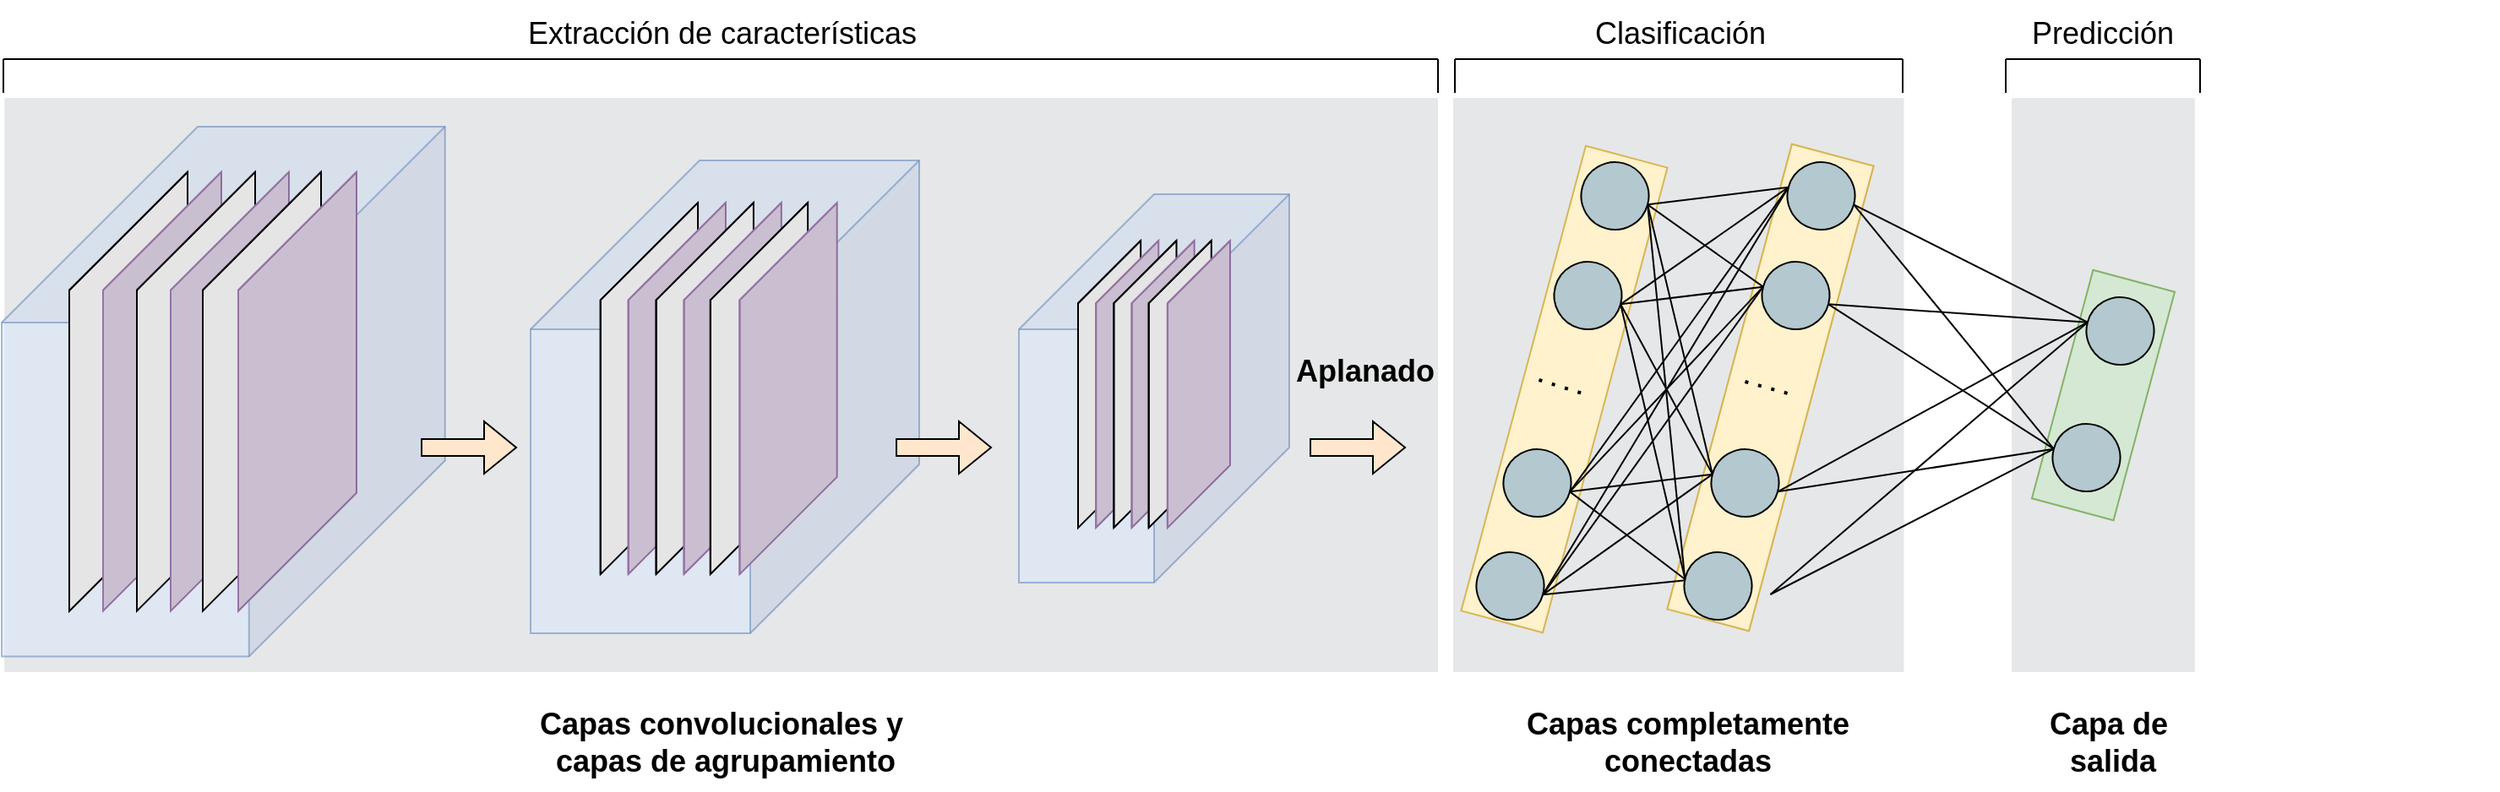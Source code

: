 <mxfile version="24.7.6">
  <diagram name="Page-1" id="Joce6e6T_6m52vz_l7Z_">
    <mxGraphModel dx="2194" dy="1058" grid="1" gridSize="10" guides="1" tooltips="1" connect="1" arrows="1" fold="1" page="1" pageScale="1" pageWidth="70" pageHeight="120" math="1" shadow="0">
      <root>
        <mxCell id="0" />
        <mxCell id="1" parent="0" />
        <mxCell id="L7A9VUnb_QCNfGNs0-5k-71" value="" style="group;rotation=0;" vertex="1" connectable="0" parent="1">
          <mxGeometry x="160.002" y="-252.003" width="540" height="384.97" as="geometry" />
        </mxCell>
        <mxCell id="L7A9VUnb_QCNfGNs0-5k-144" value="" style="group" vertex="1" connectable="0" parent="L7A9VUnb_QCNfGNs0-5k-71">
          <mxGeometry x="-937.002" y="30.963" width="850" height="286.96" as="geometry" />
        </mxCell>
        <mxCell id="L7A9VUnb_QCNfGNs0-5k-155" value="" style="rounded=0;whiteSpace=wrap;html=1;fillColor=#e6e7e8;strokeColor=none;" vertex="1" parent="L7A9VUnb_QCNfGNs0-5k-144">
          <mxGeometry x="1.63" y="-55.96" width="848.37" height="339.93" as="geometry" />
        </mxCell>
        <mxCell id="L7A9VUnb_QCNfGNs0-5k-118" value="" style="shape=cube;whiteSpace=wrap;html=1;boundedLbl=1;backgroundOutline=1;darkOpacity=0.05;darkOpacity2=0.1;flipH=1;size=116;fillColor=#dae8fc;strokeColor=#6c8ebf;opacity=60;" vertex="1" parent="L7A9VUnb_QCNfGNs0-5k-144">
          <mxGeometry y="-38.96" width="262.37" height="313.77" as="geometry" />
        </mxCell>
        <mxCell id="L7A9VUnb_QCNfGNs0-5k-90" value="" style="shape=cube;whiteSpace=wrap;html=1;boundedLbl=1;backgroundOutline=1;darkOpacity=0.05;darkOpacity2=0.1;flipH=1;size=70;" vertex="1" parent="L7A9VUnb_QCNfGNs0-5k-144">
          <mxGeometry x="40" y="-12.08" width="70" height="260" as="geometry" />
        </mxCell>
        <mxCell id="L7A9VUnb_QCNfGNs0-5k-98" value="" style="shape=cube;whiteSpace=wrap;html=1;boundedLbl=1;backgroundOutline=1;darkOpacity=0.05;darkOpacity2=0.1;flipH=1;size=70;fillColor=#e1d5e7;strokeColor=#9673a6;" vertex="1" parent="L7A9VUnb_QCNfGNs0-5k-144">
          <mxGeometry x="60" y="-12.15" width="70" height="260" as="geometry" />
        </mxCell>
        <mxCell id="L7A9VUnb_QCNfGNs0-5k-99" value="" style="shape=cube;whiteSpace=wrap;html=1;boundedLbl=1;backgroundOutline=1;darkOpacity=0.05;darkOpacity2=0.1;flipH=1;size=70;" vertex="1" parent="L7A9VUnb_QCNfGNs0-5k-144">
          <mxGeometry x="80" y="-12.15" width="70" height="260" as="geometry" />
        </mxCell>
        <mxCell id="L7A9VUnb_QCNfGNs0-5k-100" value="" style="shape=cube;whiteSpace=wrap;html=1;boundedLbl=1;backgroundOutline=1;darkOpacity=0.05;darkOpacity2=0.1;flipH=1;size=70;fillColor=#e1d5e7;strokeColor=#9673a6;" vertex="1" parent="L7A9VUnb_QCNfGNs0-5k-144">
          <mxGeometry x="100" y="-12.15" width="70" height="260" as="geometry" />
        </mxCell>
        <mxCell id="L7A9VUnb_QCNfGNs0-5k-101" value="" style="shape=cube;whiteSpace=wrap;html=1;boundedLbl=1;backgroundOutline=1;darkOpacity=0.05;darkOpacity2=0.1;flipH=1;size=70;" vertex="1" parent="L7A9VUnb_QCNfGNs0-5k-144">
          <mxGeometry x="119" y="-12.15" width="70" height="260" as="geometry" />
        </mxCell>
        <mxCell id="L7A9VUnb_QCNfGNs0-5k-102" value="" style="shape=cube;whiteSpace=wrap;html=1;boundedLbl=1;backgroundOutline=1;darkOpacity=0.05;darkOpacity2=0.1;flipH=1;size=70;fillColor=#e1d5e7;strokeColor=#9673a6;" vertex="1" parent="L7A9VUnb_QCNfGNs0-5k-144">
          <mxGeometry x="140" y="-12.08" width="70" height="260" as="geometry" />
        </mxCell>
        <mxCell id="L7A9VUnb_QCNfGNs0-5k-147" value="" style="group" vertex="1" connectable="0" parent="L7A9VUnb_QCNfGNs0-5k-144">
          <mxGeometry x="313" y="-18.96" width="510" height="290" as="geometry" />
        </mxCell>
        <mxCell id="L7A9VUnb_QCNfGNs0-5k-146" value="" style="shape=cube;whiteSpace=wrap;html=1;boundedLbl=1;backgroundOutline=1;darkOpacity=0.05;darkOpacity2=0.1;flipH=1;size=100;fillColor=#dae8fc;strokeColor=#6c8ebf;opacity=60;" vertex="1" parent="L7A9VUnb_QCNfGNs0-5k-147">
          <mxGeometry width="230" height="280" as="geometry" />
        </mxCell>
        <mxCell id="L7A9VUnb_QCNfGNs0-5k-105" value="" style="shape=cube;whiteSpace=wrap;html=1;boundedLbl=1;backgroundOutline=1;darkOpacity=0.05;darkOpacity2=0.1;flipH=1;size=70;" vertex="1" parent="L7A9VUnb_QCNfGNs0-5k-147">
          <mxGeometry x="41.37" y="25.059" width="57.647" height="220.011" as="geometry" />
        </mxCell>
        <mxCell id="L7A9VUnb_QCNfGNs0-5k-106" value="" style="shape=cube;whiteSpace=wrap;html=1;boundedLbl=1;backgroundOutline=1;darkOpacity=0.05;darkOpacity2=0.1;flipH=1;size=70;fillColor=#e1d5e7;strokeColor=#9673a6;" vertex="1" parent="L7A9VUnb_QCNfGNs0-5k-147">
          <mxGeometry x="57.841" y="25" width="57.647" height="220.011" as="geometry" />
        </mxCell>
        <mxCell id="L7A9VUnb_QCNfGNs0-5k-107" value="" style="shape=cube;whiteSpace=wrap;html=1;boundedLbl=1;backgroundOutline=1;darkOpacity=0.05;darkOpacity2=0.1;flipH=1;size=70;" vertex="1" parent="L7A9VUnb_QCNfGNs0-5k-147">
          <mxGeometry x="74.311" y="25" width="57.647" height="220.011" as="geometry" />
        </mxCell>
        <mxCell id="L7A9VUnb_QCNfGNs0-5k-108" value="" style="shape=cube;whiteSpace=wrap;html=1;boundedLbl=1;backgroundOutline=1;darkOpacity=0.05;darkOpacity2=0.1;flipH=1;size=70;fillColor=#e1d5e7;strokeColor=#9673a6;" vertex="1" parent="L7A9VUnb_QCNfGNs0-5k-147">
          <mxGeometry x="90.782" y="25" width="57.647" height="220.011" as="geometry" />
        </mxCell>
        <mxCell id="L7A9VUnb_QCNfGNs0-5k-109" value="" style="shape=cube;whiteSpace=wrap;html=1;boundedLbl=1;backgroundOutline=1;darkOpacity=0.05;darkOpacity2=0.1;flipH=1;size=70;" vertex="1" parent="L7A9VUnb_QCNfGNs0-5k-147">
          <mxGeometry x="106.429" y="25" width="57.647" height="220.011" as="geometry" />
        </mxCell>
        <mxCell id="L7A9VUnb_QCNfGNs0-5k-110" value="" style="shape=cube;whiteSpace=wrap;html=1;boundedLbl=1;backgroundOutline=1;darkOpacity=0.05;darkOpacity2=0.1;flipH=1;size=70;fillColor=#e1d5e7;strokeColor=#9673a6;" vertex="1" parent="L7A9VUnb_QCNfGNs0-5k-147">
          <mxGeometry x="123.723" y="25.059" width="57.647" height="220.011" as="geometry" />
        </mxCell>
        <mxCell id="L7A9VUnb_QCNfGNs0-5k-156" value="" style="shape=flexArrow;endArrow=classic;html=1;rounded=0;fillColor=#ffe6cc;strokeColor=#000000;" edge="1" parent="L7A9VUnb_QCNfGNs0-5k-144">
          <mxGeometry width="50" height="50" relative="1" as="geometry">
            <mxPoint x="248" y="151.04" as="sourcePoint" />
            <mxPoint x="305" y="151.04" as="targetPoint" />
          </mxGeometry>
        </mxCell>
        <mxCell id="L7A9VUnb_QCNfGNs0-5k-160" value="" style="shape=flexArrow;endArrow=classic;html=1;rounded=0;fillColor=#ffe6cc;strokeColor=#000000;" edge="1" parent="L7A9VUnb_QCNfGNs0-5k-144">
          <mxGeometry width="50" height="50" relative="1" as="geometry">
            <mxPoint x="529" y="151.04" as="sourcePoint" />
            <mxPoint x="586" y="151.04" as="targetPoint" />
          </mxGeometry>
        </mxCell>
        <mxCell id="L7A9VUnb_QCNfGNs0-5k-168" value="&lt;b&gt;&lt;font style=&quot;font-size: 18px;&quot;&gt;Capas completamente conectadas&lt;/font&gt;&lt;/b&gt;" style="text;html=1;align=center;verticalAlign=middle;whiteSpace=wrap;rounded=0;" vertex="1" parent="L7A9VUnb_QCNfGNs0-5k-71">
          <mxGeometry x="-79.002" y="342.003" width="280" height="30" as="geometry" />
        </mxCell>
        <mxCell id="L7A9VUnb_QCNfGNs0-5k-169" value="&lt;div&gt;&lt;b&gt;&lt;font style=&quot;font-size: 18px;&quot;&gt;Capa de&lt;/font&gt;&lt;/b&gt;&lt;/div&gt;&lt;div&gt;&lt;b&gt;&lt;font style=&quot;font-size: 18px;&quot;&gt;&amp;nbsp;salida&lt;/font&gt;&lt;/b&gt;&lt;/div&gt;" style="text;html=1;align=center;verticalAlign=middle;whiteSpace=wrap;rounded=0;" vertex="1" parent="L7A9VUnb_QCNfGNs0-5k-71">
          <mxGeometry x="240" y="342" width="140" height="30" as="geometry" />
        </mxCell>
        <mxCell id="L7A9VUnb_QCNfGNs0-5k-148" value="" style="shape=cube;whiteSpace=wrap;html=1;boundedLbl=1;backgroundOutline=1;darkOpacity=0.05;darkOpacity2=0.1;flipH=1;size=80;fillColor=#dae8fc;strokeColor=#6c8ebf;opacity=60;" vertex="1" parent="1">
          <mxGeometry x="-175" y="-220.0" width="160" height="230" as="geometry" />
        </mxCell>
        <mxCell id="L7A9VUnb_QCNfGNs0-5k-37" value="&lt;font style=&quot;font-size: 18px;&quot;&gt;Clasificación&lt;/font&gt;" style="text;html=1;align=center;verticalAlign=middle;resizable=0;points=[];autosize=1;strokeColor=none;fillColor=none;" vertex="1" parent="1">
          <mxGeometry x="155.5" y="-335" width="120" height="40" as="geometry" />
        </mxCell>
        <mxCell id="L7A9VUnb_QCNfGNs0-5k-38" value="" style="group;strokeColor=none;rounded=0;" vertex="1" connectable="0" parent="1">
          <mxGeometry x="83" y="-300" width="265" height="20" as="geometry" />
        </mxCell>
        <mxCell id="L7A9VUnb_QCNfGNs0-5k-39" value="" style="endArrow=none;html=1;rounded=0;" edge="1" parent="L7A9VUnb_QCNfGNs0-5k-38">
          <mxGeometry width="50" height="50" relative="1" as="geometry">
            <mxPoint as="sourcePoint" />
            <mxPoint x="265.0" as="targetPoint" />
          </mxGeometry>
        </mxCell>
        <mxCell id="L7A9VUnb_QCNfGNs0-5k-40" value="" style="endArrow=none;html=1;rounded=0;" edge="1" parent="L7A9VUnb_QCNfGNs0-5k-38">
          <mxGeometry width="50" height="50" relative="1" as="geometry">
            <mxPoint y="20" as="sourcePoint" />
            <mxPoint as="targetPoint" />
          </mxGeometry>
        </mxCell>
        <mxCell id="L7A9VUnb_QCNfGNs0-5k-41" value="" style="endArrow=none;html=1;rounded=0;" edge="1" parent="L7A9VUnb_QCNfGNs0-5k-38">
          <mxGeometry width="50" height="50" relative="1" as="geometry">
            <mxPoint x="265.0" y="20" as="sourcePoint" />
            <mxPoint x="265.0" as="targetPoint" />
          </mxGeometry>
        </mxCell>
        <mxCell id="L7A9VUnb_QCNfGNs0-5k-53" value="" style="group;strokeColor=none;rounded=0;" vertex="1" connectable="0" parent="1">
          <mxGeometry x="409" y="-300" width="115" height="20" as="geometry" />
        </mxCell>
        <mxCell id="L7A9VUnb_QCNfGNs0-5k-54" value="" style="endArrow=none;html=1;rounded=0;" edge="1" parent="L7A9VUnb_QCNfGNs0-5k-53">
          <mxGeometry width="50" height="50" relative="1" as="geometry">
            <mxPoint as="sourcePoint" />
            <mxPoint x="115" as="targetPoint" />
          </mxGeometry>
        </mxCell>
        <mxCell id="L7A9VUnb_QCNfGNs0-5k-55" value="" style="endArrow=none;html=1;rounded=0;" edge="1" parent="L7A9VUnb_QCNfGNs0-5k-53">
          <mxGeometry width="50" height="50" relative="1" as="geometry">
            <mxPoint y="20" as="sourcePoint" />
            <mxPoint as="targetPoint" />
          </mxGeometry>
        </mxCell>
        <mxCell id="L7A9VUnb_QCNfGNs0-5k-56" value="" style="endArrow=none;html=1;rounded=0;" edge="1" parent="L7A9VUnb_QCNfGNs0-5k-53">
          <mxGeometry width="50" height="50" relative="1" as="geometry">
            <mxPoint x="115" y="20" as="sourcePoint" />
            <mxPoint x="115" as="targetPoint" />
          </mxGeometry>
        </mxCell>
        <mxCell id="L7A9VUnb_QCNfGNs0-5k-57" value="&lt;font style=&quot;font-size: 18px;&quot;&gt;Predicción&lt;/font&gt;" style="text;html=1;align=center;verticalAlign=middle;resizable=0;points=[];autosize=1;strokeColor=none;fillColor=none;" vertex="1" parent="1">
          <mxGeometry x="411.496" y="-335" width="110" height="40" as="geometry" />
        </mxCell>
        <mxCell id="L7A9VUnb_QCNfGNs0-5k-79" value="" style="group;strokeColor=none;rounded=0;strokeWidth=1;perimeterSpacing=0;" vertex="1" connectable="0" parent="1">
          <mxGeometry x="-776" y="-300" width="849" height="20" as="geometry" />
        </mxCell>
        <mxCell id="L7A9VUnb_QCNfGNs0-5k-80" value="" style="endArrow=none;html=1;rounded=0;" edge="1" parent="L7A9VUnb_QCNfGNs0-5k-79">
          <mxGeometry width="50" height="50" relative="1" as="geometry">
            <mxPoint as="sourcePoint" />
            <mxPoint x="849.0" as="targetPoint" />
          </mxGeometry>
        </mxCell>
        <mxCell id="L7A9VUnb_QCNfGNs0-5k-81" value="" style="endArrow=none;html=1;rounded=0;" edge="1" parent="L7A9VUnb_QCNfGNs0-5k-79">
          <mxGeometry width="50" height="50" relative="1" as="geometry">
            <mxPoint y="20" as="sourcePoint" />
            <mxPoint as="targetPoint" />
          </mxGeometry>
        </mxCell>
        <mxCell id="L7A9VUnb_QCNfGNs0-5k-82" value="" style="endArrow=none;html=1;rounded=0;" edge="1" parent="L7A9VUnb_QCNfGNs0-5k-79">
          <mxGeometry width="50" height="50" relative="1" as="geometry">
            <mxPoint x="849.0" y="20" as="sourcePoint" />
            <mxPoint x="849.0" as="targetPoint" />
          </mxGeometry>
        </mxCell>
        <mxCell id="L7A9VUnb_QCNfGNs0-5k-84" value="&lt;font style=&quot;font-size: 18px;&quot;&gt;Extracción de características&lt;/font&gt;" style="text;html=1;align=center;verticalAlign=middle;resizable=0;points=[];autosize=1;strokeColor=none;fillColor=none;" vertex="1" parent="1">
          <mxGeometry x="-476.5" y="-335" width="250" height="40" as="geometry" />
        </mxCell>
        <mxCell id="L7A9VUnb_QCNfGNs0-5k-145" value="" style="group" vertex="1" connectable="0" parent="1">
          <mxGeometry x="-136" y="-278" width="196" height="250" as="geometry" />
        </mxCell>
        <mxCell id="L7A9VUnb_QCNfGNs0-5k-149" value="" style="group" vertex="1" connectable="0" parent="L7A9VUnb_QCNfGNs0-5k-145">
          <mxGeometry x="-4" y="85.48" width="90" height="170.07" as="geometry" />
        </mxCell>
        <mxCell id="L7A9VUnb_QCNfGNs0-5k-112" value="" style="shape=cube;whiteSpace=wrap;html=1;boundedLbl=1;backgroundOutline=1;darkOpacity=0.05;darkOpacity2=0.1;flipH=1;size=70;" vertex="1" parent="L7A9VUnb_QCNfGNs0-5k-149">
          <mxGeometry y="0.046" width="37.059" height="170.024" as="geometry" />
        </mxCell>
        <mxCell id="L7A9VUnb_QCNfGNs0-5k-113" value="" style="shape=cube;whiteSpace=wrap;html=1;boundedLbl=1;backgroundOutline=1;darkOpacity=0.05;darkOpacity2=0.1;flipH=1;size=70;fillColor=#e1d5e7;strokeColor=#9673a6;" vertex="1" parent="L7A9VUnb_QCNfGNs0-5k-149">
          <mxGeometry x="10.588" width="37.059" height="170.024" as="geometry" />
        </mxCell>
        <mxCell id="L7A9VUnb_QCNfGNs0-5k-114" value="" style="shape=cube;whiteSpace=wrap;html=1;boundedLbl=1;backgroundOutline=1;darkOpacity=0.05;darkOpacity2=0.1;flipH=1;size=70;" vertex="1" parent="L7A9VUnb_QCNfGNs0-5k-149">
          <mxGeometry x="21.176" width="37.059" height="170.024" as="geometry" />
        </mxCell>
        <mxCell id="L7A9VUnb_QCNfGNs0-5k-115" value="" style="shape=cube;whiteSpace=wrap;html=1;boundedLbl=1;backgroundOutline=1;darkOpacity=0.05;darkOpacity2=0.1;flipH=1;size=70;fillColor=#e1d5e7;strokeColor=#9673a6;" vertex="1" parent="L7A9VUnb_QCNfGNs0-5k-149">
          <mxGeometry x="31.765" width="37.059" height="170.024" as="geometry" />
        </mxCell>
        <mxCell id="L7A9VUnb_QCNfGNs0-5k-116" value="" style="shape=cube;whiteSpace=wrap;html=1;boundedLbl=1;backgroundOutline=1;darkOpacity=0.05;darkOpacity2=0.1;flipH=1;size=70;" vertex="1" parent="L7A9VUnb_QCNfGNs0-5k-149">
          <mxGeometry x="41.824" width="37.059" height="170.024" as="geometry" />
        </mxCell>
        <mxCell id="L7A9VUnb_QCNfGNs0-5k-117" value="" style="shape=cube;whiteSpace=wrap;html=1;boundedLbl=1;backgroundOutline=1;darkOpacity=0.05;darkOpacity2=0.1;flipH=1;size=70;fillColor=#e1d5e7;strokeColor=#9673a6;" vertex="1" parent="L7A9VUnb_QCNfGNs0-5k-149">
          <mxGeometry x="52.941" y="0.046" width="37.059" height="170.024" as="geometry" />
        </mxCell>
        <mxCell id="L7A9VUnb_QCNfGNs0-5k-161" value="" style="shape=flexArrow;endArrow=classic;html=1;rounded=0;fillColor=#ffe6cc;strokeColor=#000000;" edge="1" parent="L7A9VUnb_QCNfGNs0-5k-145">
          <mxGeometry width="50" height="50" relative="1" as="geometry">
            <mxPoint x="133" y="208" as="sourcePoint" />
            <mxPoint x="190" y="208" as="targetPoint" />
          </mxGeometry>
        </mxCell>
        <mxCell id="L7A9VUnb_QCNfGNs0-5k-173" value="&lt;div&gt;&lt;b&gt;&lt;font style=&quot;font-size: 18px;&quot;&gt;Aplanado&lt;/font&gt;&lt;/b&gt;&lt;/div&gt;" style="text;html=1;align=center;verticalAlign=middle;whiteSpace=wrap;rounded=0;" vertex="1" parent="L7A9VUnb_QCNfGNs0-5k-145">
          <mxGeometry x="136" y="148" width="60" height="30" as="geometry" />
        </mxCell>
        <mxCell id="L7A9VUnb_QCNfGNs0-5k-77" value="" style="rounded=0;whiteSpace=wrap;html=1;fillColor=#e6e7e8;strokeColor=none;" vertex="1" parent="1">
          <mxGeometry x="412.552" y="-276.933" width="108.37" height="339.93" as="geometry" />
        </mxCell>
        <mxCell id="L7A9VUnb_QCNfGNs0-5k-76" value="" style="rounded=0;whiteSpace=wrap;html=1;fillColor=#e6e7e8;strokeColor=none;" vertex="1" parent="1">
          <mxGeometry x="82.002" y="-276.933" width="266.74" height="339.93" as="geometry" />
        </mxCell>
        <mxCell id="L7A9VUnb_QCNfGNs0-5k-65" value="" style="group;rotation=15;" vertex="1" connectable="0" parent="1">
          <mxGeometry x="441.742" y="-171.003" width="50" height="140" as="geometry" />
        </mxCell>
        <mxCell id="L7A9VUnb_QCNfGNs0-5k-64" value="" style="rounded=0;whiteSpace=wrap;html=1;fillColor=#d5e8d4;strokeColor=#82b366;rotation=15;" vertex="1" parent="L7A9VUnb_QCNfGNs0-5k-65">
          <mxGeometry width="50" height="140" as="geometry" />
        </mxCell>
        <mxCell id="L7A9VUnb_QCNfGNs0-5k-11" value="" style="ellipse;whiteSpace=wrap;html=1;aspect=fixed;fillColor=#b3c8cf;rotation=15;" vertex="1" parent="L7A9VUnb_QCNfGNs0-5k-65">
          <mxGeometry x="15" y="12" width="40" height="40" as="geometry" />
        </mxCell>
        <mxCell id="L7A9VUnb_QCNfGNs0-5k-12" value="" style="ellipse;whiteSpace=wrap;html=1;aspect=fixed;fillColor=#b3c8cf;rotation=15;" vertex="1" parent="L7A9VUnb_QCNfGNs0-5k-65">
          <mxGeometry x="-5" y="87" width="40" height="40" as="geometry" />
        </mxCell>
        <mxCell id="L7A9VUnb_QCNfGNs0-5k-66" value="" style="group;rotation=15;fillColor=#fff2cc;strokeColor=#d6b656;" vertex="1" connectable="0" parent="1">
          <mxGeometry x="244.742" y="-248.003" width="50" height="285" as="geometry" />
        </mxCell>
        <mxCell id="L7A9VUnb_QCNfGNs0-5k-63" value="" style="rounded=0;whiteSpace=wrap;html=1;fillColor=#fff2cc;strokeColor=#d6b656;rotation=15;" vertex="1" parent="L7A9VUnb_QCNfGNs0-5k-66">
          <mxGeometry width="50" height="285" as="geometry" />
        </mxCell>
        <mxCell id="L7A9VUnb_QCNfGNs0-5k-7" value="" style="ellipse;whiteSpace=wrap;html=1;aspect=fixed;fillColor=#b3c8cf;rotation=15;" vertex="1" parent="L7A9VUnb_QCNfGNs0-5k-66">
          <mxGeometry x="-26" y="240" width="40" height="40" as="geometry" />
        </mxCell>
        <mxCell id="L7A9VUnb_QCNfGNs0-5k-8" value="" style="ellipse;whiteSpace=wrap;html=1;aspect=fixed;fillColor=#b3c8cf;rotation=15;" vertex="1" parent="L7A9VUnb_QCNfGNs0-5k-66">
          <mxGeometry x="-10" y="179" width="40" height="40" as="geometry" />
        </mxCell>
        <mxCell id="L7A9VUnb_QCNfGNs0-5k-9" value="" style="ellipse;whiteSpace=wrap;html=1;aspect=fixed;fillColor=#b3c8cf;rotation=15;" vertex="1" parent="L7A9VUnb_QCNfGNs0-5k-66">
          <mxGeometry x="20" y="68" width="40" height="40" as="geometry" />
        </mxCell>
        <mxCell id="L7A9VUnb_QCNfGNs0-5k-10" value="" style="ellipse;whiteSpace=wrap;html=1;aspect=fixed;fillColor=#b3c8cf;rotation=15;" vertex="1" parent="L7A9VUnb_QCNfGNs0-5k-66">
          <mxGeometry x="35" y="9" width="40" height="40" as="geometry" />
        </mxCell>
        <mxCell id="L7A9VUnb_QCNfGNs0-5k-50" value="" style="endArrow=none;dashed=1;html=1;dashPattern=1 3;strokeWidth=2;rounded=0;" edge="1" parent="L7A9VUnb_QCNfGNs0-5k-66">
          <mxGeometry width="50" height="50" relative="1" as="geometry">
            <mxPoint x="10" y="139" as="sourcePoint" />
            <mxPoint x="39" y="147" as="targetPoint" />
          </mxGeometry>
        </mxCell>
        <mxCell id="L7A9VUnb_QCNfGNs0-5k-67" value="" style="group;rotation=15;" vertex="1" connectable="0" parent="1">
          <mxGeometry x="122.742" y="-247.003" width="154" height="285" as="geometry" />
        </mxCell>
        <mxCell id="L7A9VUnb_QCNfGNs0-5k-62" value="" style="rounded=0;whiteSpace=wrap;html=1;fillColor=#fff2cc;strokeColor=#d6b656;rotation=15;" vertex="1" parent="L7A9VUnb_QCNfGNs0-5k-67">
          <mxGeometry width="50" height="285" as="geometry" />
        </mxCell>
        <mxCell id="L7A9VUnb_QCNfGNs0-5k-3" value="" style="ellipse;whiteSpace=wrap;html=1;aspect=fixed;fillColor=#b3c8cf;rotation=15;" vertex="1" parent="L7A9VUnb_QCNfGNs0-5k-67">
          <mxGeometry x="-27" y="239" width="40" height="40" as="geometry" />
        </mxCell>
        <mxCell id="L7A9VUnb_QCNfGNs0-5k-4" value="" style="ellipse;whiteSpace=wrap;html=1;aspect=fixed;fillColor=#b3c8cf;rotation=15;" vertex="1" parent="L7A9VUnb_QCNfGNs0-5k-67">
          <mxGeometry x="-11" y="178" width="40" height="40" as="geometry" />
        </mxCell>
        <mxCell id="L7A9VUnb_QCNfGNs0-5k-5" value="" style="ellipse;whiteSpace=wrap;html=1;aspect=fixed;fillColor=#b3c8cf;rotation=15;" vertex="1" parent="L7A9VUnb_QCNfGNs0-5k-67">
          <mxGeometry x="19" y="67" width="40" height="40" as="geometry" />
        </mxCell>
        <mxCell id="L7A9VUnb_QCNfGNs0-5k-6" value="" style="ellipse;whiteSpace=wrap;html=1;aspect=fixed;fillColor=#b3c8cf;rotation=15;" vertex="1" parent="L7A9VUnb_QCNfGNs0-5k-67">
          <mxGeometry x="35" y="8" width="40" height="40" as="geometry" />
        </mxCell>
        <mxCell id="L7A9VUnb_QCNfGNs0-5k-51" value="" style="endArrow=none;dashed=1;html=1;dashPattern=1 3;strokeWidth=2;rounded=0;" edge="1" parent="L7A9VUnb_QCNfGNs0-5k-67">
          <mxGeometry width="50" height="50" relative="1" as="geometry">
            <mxPoint x="10" y="137" as="sourcePoint" />
            <mxPoint x="39" y="146" as="targetPoint" />
          </mxGeometry>
        </mxCell>
        <mxCell id="L7A9VUnb_QCNfGNs0-5k-13" value="" style="endArrow=none;html=1;rounded=0;entryX=0;entryY=0.5;entryDx=0;entryDy=0;exitX=1;exitY=0.5;exitDx=0;exitDy=0;" edge="1" parent="1" source="L7A9VUnb_QCNfGNs0-5k-6" target="L7A9VUnb_QCNfGNs0-5k-10">
          <mxGeometry width="50" height="50" relative="1" as="geometry">
            <mxPoint x="146.742" y="-163.003" as="sourcePoint" />
            <mxPoint x="196.742" y="-213.003" as="targetPoint" />
          </mxGeometry>
        </mxCell>
        <mxCell id="L7A9VUnb_QCNfGNs0-5k-14" value="" style="endArrow=none;html=1;rounded=0;entryX=0;entryY=0.5;entryDx=0;entryDy=0;exitX=1;exitY=0.5;exitDx=0;exitDy=0;" edge="1" parent="1" source="L7A9VUnb_QCNfGNs0-5k-6" target="L7A9VUnb_QCNfGNs0-5k-9">
          <mxGeometry width="50" height="50" relative="1" as="geometry">
            <mxPoint x="176.742" y="-213.003" as="sourcePoint" />
            <mxPoint x="217.742" y="-213.003" as="targetPoint" />
          </mxGeometry>
        </mxCell>
        <mxCell id="L7A9VUnb_QCNfGNs0-5k-15" value="" style="endArrow=none;html=1;rounded=0;entryX=0;entryY=0.5;entryDx=0;entryDy=0;exitX=1;exitY=0.5;exitDx=0;exitDy=0;" edge="1" parent="1" source="L7A9VUnb_QCNfGNs0-5k-6" target="L7A9VUnb_QCNfGNs0-5k-8">
          <mxGeometry width="50" height="50" relative="1" as="geometry">
            <mxPoint x="186.742" y="-203.003" as="sourcePoint" />
            <mxPoint x="226.742" y="-203.003" as="targetPoint" />
          </mxGeometry>
        </mxCell>
        <mxCell id="L7A9VUnb_QCNfGNs0-5k-16" value="" style="endArrow=none;html=1;rounded=0;entryX=-0.003;entryY=0.521;entryDx=0;entryDy=0;exitX=1;exitY=0.5;exitDx=0;exitDy=0;entryPerimeter=0;" edge="1" parent="1" source="L7A9VUnb_QCNfGNs0-5k-6" target="L7A9VUnb_QCNfGNs0-5k-7">
          <mxGeometry width="50" height="50" relative="1" as="geometry">
            <mxPoint x="196.742" y="-193.003" as="sourcePoint" />
            <mxPoint x="206.742" y="16.997" as="targetPoint" />
          </mxGeometry>
        </mxCell>
        <mxCell id="L7A9VUnb_QCNfGNs0-5k-17" value="" style="endArrow=none;html=1;rounded=0;entryX=0;entryY=0.5;entryDx=0;entryDy=0;exitX=1;exitY=0.5;exitDx=0;exitDy=0;" edge="1" parent="1" source="L7A9VUnb_QCNfGNs0-5k-5" target="L7A9VUnb_QCNfGNs0-5k-10">
          <mxGeometry width="50" height="50" relative="1" as="geometry">
            <mxPoint x="176.742" y="-144.003" as="sourcePoint" />
            <mxPoint x="217.742" y="-143.003" as="targetPoint" />
          </mxGeometry>
        </mxCell>
        <mxCell id="L7A9VUnb_QCNfGNs0-5k-18" value="" style="endArrow=none;html=1;rounded=0;exitX=1;exitY=0.5;exitDx=0;exitDy=0;entryX=0;entryY=0.5;entryDx=0;entryDy=0;" edge="1" parent="1" source="L7A9VUnb_QCNfGNs0-5k-5" target="L7A9VUnb_QCNfGNs0-5k-9">
          <mxGeometry width="50" height="50" relative="1" as="geometry">
            <mxPoint x="176.742" y="-162.003" as="sourcePoint" />
            <mxPoint x="186.742" y="-162.003" as="targetPoint" />
          </mxGeometry>
        </mxCell>
        <mxCell id="L7A9VUnb_QCNfGNs0-5k-19" value="" style="endArrow=none;html=1;rounded=0;entryX=0;entryY=0.5;entryDx=0;entryDy=0;exitX=1;exitY=0.5;exitDx=0;exitDy=0;" edge="1" parent="1" source="L7A9VUnb_QCNfGNs0-5k-5" target="L7A9VUnb_QCNfGNs0-5k-8">
          <mxGeometry width="50" height="50" relative="1" as="geometry">
            <mxPoint x="176.742" y="-124.003" as="sourcePoint" />
            <mxPoint x="217.742" y="-124.003" as="targetPoint" />
          </mxGeometry>
        </mxCell>
        <mxCell id="L7A9VUnb_QCNfGNs0-5k-20" value="" style="endArrow=none;html=1;rounded=0;entryX=0.005;entryY=0.532;entryDx=0;entryDy=0;exitX=1;exitY=0.5;exitDx=0;exitDy=0;entryPerimeter=0;" edge="1" parent="1" source="L7A9VUnb_QCNfGNs0-5k-5" target="L7A9VUnb_QCNfGNs0-5k-7">
          <mxGeometry width="50" height="50" relative="1" as="geometry">
            <mxPoint x="236.742" y="-153.003" as="sourcePoint" />
            <mxPoint x="206.742" y="16.997" as="targetPoint" />
          </mxGeometry>
        </mxCell>
        <mxCell id="L7A9VUnb_QCNfGNs0-5k-21" value="" style="endArrow=none;html=1;rounded=0;entryX=0;entryY=0.5;entryDx=0;entryDy=0;exitX=1;exitY=0.5;exitDx=0;exitDy=0;" edge="1" parent="1" source="L7A9VUnb_QCNfGNs0-5k-4" target="L7A9VUnb_QCNfGNs0-5k-10">
          <mxGeometry width="50" height="50" relative="1" as="geometry">
            <mxPoint x="177.742" y="-63.003" as="sourcePoint" />
            <mxPoint x="216.742" y="-64.003" as="targetPoint" />
          </mxGeometry>
        </mxCell>
        <mxCell id="L7A9VUnb_QCNfGNs0-5k-22" value="" style="endArrow=none;html=1;rounded=0;entryX=0;entryY=0.5;entryDx=0;entryDy=0;exitX=1;exitY=0.5;exitDx=0;exitDy=0;" edge="1" parent="1" source="L7A9VUnb_QCNfGNs0-5k-4" target="L7A9VUnb_QCNfGNs0-5k-9">
          <mxGeometry width="50" height="50" relative="1" as="geometry">
            <mxPoint x="176.742" y="-49.003" as="sourcePoint" />
            <mxPoint x="216.742" y="-49.003" as="targetPoint" />
          </mxGeometry>
        </mxCell>
        <mxCell id="L7A9VUnb_QCNfGNs0-5k-23" value="" style="endArrow=none;html=1;rounded=0;exitX=1;exitY=0.5;exitDx=0;exitDy=0;entryX=0;entryY=0.5;entryDx=0;entryDy=0;" edge="1" parent="1" source="L7A9VUnb_QCNfGNs0-5k-4" target="L7A9VUnb_QCNfGNs0-5k-8">
          <mxGeometry width="50" height="50" relative="1" as="geometry">
            <mxPoint x="196.742" y="-32.003" as="sourcePoint" />
            <mxPoint x="227.742" y="-7.003" as="targetPoint" />
          </mxGeometry>
        </mxCell>
        <mxCell id="L7A9VUnb_QCNfGNs0-5k-24" value="" style="endArrow=none;html=1;rounded=0;entryX=-0.003;entryY=0.529;entryDx=0;entryDy=0;exitX=1;exitY=0.5;exitDx=0;exitDy=0;entryPerimeter=0;" edge="1" parent="1" source="L7A9VUnb_QCNfGNs0-5k-4" target="L7A9VUnb_QCNfGNs0-5k-7">
          <mxGeometry width="50" height="50" relative="1" as="geometry">
            <mxPoint x="177.742" y="-33.003" as="sourcePoint" />
            <mxPoint x="206.742" y="16.997" as="targetPoint" />
          </mxGeometry>
        </mxCell>
        <mxCell id="L7A9VUnb_QCNfGNs0-5k-25" value="" style="endArrow=none;html=1;rounded=0;entryX=0;entryY=0.5;entryDx=0;entryDy=0;exitX=1;exitY=0.5;exitDx=0;exitDy=0;" edge="1" parent="1" target="L7A9VUnb_QCNfGNs0-5k-10" source="L7A9VUnb_QCNfGNs0-5k-3">
          <mxGeometry width="50" height="50" relative="1" as="geometry">
            <mxPoint x="166.742" y="16.997" as="sourcePoint" />
            <mxPoint x="216.742" y="16.997" as="targetPoint" />
          </mxGeometry>
        </mxCell>
        <mxCell id="L7A9VUnb_QCNfGNs0-5k-26" value="" style="endArrow=none;html=1;rounded=0;entryX=0;entryY=0.5;entryDx=0;entryDy=0;exitX=1;exitY=0.5;exitDx=0;exitDy=0;" edge="1" parent="1" target="L7A9VUnb_QCNfGNs0-5k-9" source="L7A9VUnb_QCNfGNs0-5k-3">
          <mxGeometry width="50" height="50" relative="1" as="geometry">
            <mxPoint x="156.742" y="7.997" as="sourcePoint" />
            <mxPoint x="216.742" y="16.997" as="targetPoint" />
          </mxGeometry>
        </mxCell>
        <mxCell id="L7A9VUnb_QCNfGNs0-5k-27" value="" style="endArrow=none;html=1;rounded=0;entryX=0;entryY=0.5;entryDx=0;entryDy=0;exitX=1;exitY=0.5;exitDx=0;exitDy=0;" edge="1" parent="1" target="L7A9VUnb_QCNfGNs0-5k-8" source="L7A9VUnb_QCNfGNs0-5k-3">
          <mxGeometry width="50" height="50" relative="1" as="geometry">
            <mxPoint x="166.742" y="16.997" as="sourcePoint" />
            <mxPoint x="216.742" y="16.997" as="targetPoint" />
          </mxGeometry>
        </mxCell>
        <mxCell id="L7A9VUnb_QCNfGNs0-5k-28" value="" style="endArrow=none;html=1;rounded=0;entryX=0.015;entryY=0.544;entryDx=0;entryDy=0;entryPerimeter=0;exitX=1;exitY=0.5;exitDx=0;exitDy=0;" edge="1" parent="1" source="L7A9VUnb_QCNfGNs0-5k-3" target="L7A9VUnb_QCNfGNs0-5k-7">
          <mxGeometry width="50" height="50" relative="1" as="geometry">
            <mxPoint x="156.742" y="27.997" as="sourcePoint" />
            <mxPoint x="206.742" y="16.997" as="targetPoint" />
          </mxGeometry>
        </mxCell>
        <mxCell id="L7A9VUnb_QCNfGNs0-5k-29" value="" style="endArrow=none;html=1;rounded=0;entryX=0;entryY=0.5;entryDx=0;entryDy=0;exitX=1;exitY=0.5;exitDx=0;exitDy=0;" edge="1" parent="1" source="L7A9VUnb_QCNfGNs0-5k-10" target="L7A9VUnb_QCNfGNs0-5k-11">
          <mxGeometry width="50" height="50" relative="1" as="geometry">
            <mxPoint x="284.742" y="-224.003" as="sourcePoint" />
            <mxPoint x="324.742" y="-223.003" as="targetPoint" />
          </mxGeometry>
        </mxCell>
        <mxCell id="L7A9VUnb_QCNfGNs0-5k-30" value="" style="endArrow=none;html=1;rounded=0;entryX=0;entryY=0.5;entryDx=0;entryDy=0;exitX=1;exitY=0.5;exitDx=0;exitDy=0;" edge="1" parent="1" source="L7A9VUnb_QCNfGNs0-5k-10" target="L7A9VUnb_QCNfGNs0-5k-12">
          <mxGeometry width="50" height="50" relative="1" as="geometry">
            <mxPoint x="309.742" y="-213.003" as="sourcePoint" />
            <mxPoint x="350.742" y="-213.003" as="targetPoint" />
          </mxGeometry>
        </mxCell>
        <mxCell id="L7A9VUnb_QCNfGNs0-5k-31" value="" style="endArrow=none;html=1;rounded=0;entryX=0;entryY=0.5;entryDx=0;entryDy=0;exitX=1;exitY=0.5;exitDx=0;exitDy=0;" edge="1" parent="1" source="L7A9VUnb_QCNfGNs0-5k-9" target="L7A9VUnb_QCNfGNs0-5k-11">
          <mxGeometry width="50" height="50" relative="1" as="geometry">
            <mxPoint x="359.742" y="-103.003" as="sourcePoint" />
            <mxPoint x="399.742" y="-104.003" as="targetPoint" />
          </mxGeometry>
        </mxCell>
        <mxCell id="L7A9VUnb_QCNfGNs0-5k-32" value="" style="endArrow=none;html=1;rounded=0;entryX=0;entryY=0.5;entryDx=0;entryDy=0;exitX=1;exitY=0.5;exitDx=0;exitDy=0;" edge="1" parent="1" source="L7A9VUnb_QCNfGNs0-5k-9" target="L7A9VUnb_QCNfGNs0-5k-12">
          <mxGeometry width="50" height="50" relative="1" as="geometry">
            <mxPoint x="379.742" y="-33.003" as="sourcePoint" />
            <mxPoint x="419.742" y="-33.003" as="targetPoint" />
          </mxGeometry>
        </mxCell>
        <mxCell id="L7A9VUnb_QCNfGNs0-5k-33" value="" style="endArrow=none;html=1;rounded=0;entryX=0;entryY=0.5;entryDx=0;entryDy=0;exitX=1;exitY=0.5;exitDx=0;exitDy=0;" edge="1" parent="1" source="L7A9VUnb_QCNfGNs0-5k-8" target="L7A9VUnb_QCNfGNs0-5k-11">
          <mxGeometry width="50" height="50" relative="1" as="geometry">
            <mxPoint x="284.742" y="-24.003" as="sourcePoint" />
            <mxPoint x="325.742" y="-23.003" as="targetPoint" />
          </mxGeometry>
        </mxCell>
        <mxCell id="L7A9VUnb_QCNfGNs0-5k-34" value="" style="endArrow=none;html=1;rounded=0;entryX=0;entryY=0.5;entryDx=0;entryDy=0;exitX=1;exitY=0.5;exitDx=0;exitDy=0;" edge="1" parent="1" source="L7A9VUnb_QCNfGNs0-5k-8" target="L7A9VUnb_QCNfGNs0-5k-12">
          <mxGeometry width="50" height="50" relative="1" as="geometry">
            <mxPoint x="399.742" y="-13.003" as="sourcePoint" />
            <mxPoint x="440.742" y="-13.003" as="targetPoint" />
          </mxGeometry>
        </mxCell>
        <mxCell id="L7A9VUnb_QCNfGNs0-5k-35" value="" style="endArrow=none;html=1;rounded=0;entryX=0;entryY=0.5;entryDx=0;entryDy=0;exitX=1;exitY=0.5;exitDx=0;exitDy=0;" edge="1" parent="1" target="L7A9VUnb_QCNfGNs0-5k-12">
          <mxGeometry width="50" height="50" relative="1" as="geometry">
            <mxPoint x="269.742" y="16.997" as="sourcePoint" />
            <mxPoint x="450.742" y="-3.003" as="targetPoint" />
          </mxGeometry>
        </mxCell>
        <mxCell id="L7A9VUnb_QCNfGNs0-5k-36" value="" style="endArrow=none;html=1;rounded=0;entryX=0;entryY=0.5;entryDx=0;entryDy=0;exitX=1;exitY=0.5;exitDx=0;exitDy=0;" edge="1" parent="1" target="L7A9VUnb_QCNfGNs0-5k-11">
          <mxGeometry width="50" height="50" relative="1" as="geometry">
            <mxPoint x="269.742" y="16.997" as="sourcePoint" />
            <mxPoint x="349.742" y="26.997" as="targetPoint" />
          </mxGeometry>
        </mxCell>
        <mxCell id="L7A9VUnb_QCNfGNs0-5k-166" value="&lt;div&gt;&lt;b&gt;&lt;font style=&quot;font-size: 18px;&quot;&gt;Capas convolucionales y&lt;/font&gt;&lt;/b&gt;&lt;/div&gt;&lt;div&gt;&lt;b&gt;&lt;font style=&quot;font-size: 18px;&quot;&gt;&amp;nbsp;capas de agrupamiento&lt;/font&gt;&lt;/b&gt;&lt;/div&gt;" style="text;html=1;align=center;verticalAlign=middle;whiteSpace=wrap;rounded=0;" vertex="1" parent="1">
          <mxGeometry x="-546.5" y="90" width="390" height="30" as="geometry" />
        </mxCell>
      </root>
    </mxGraphModel>
  </diagram>
</mxfile>
